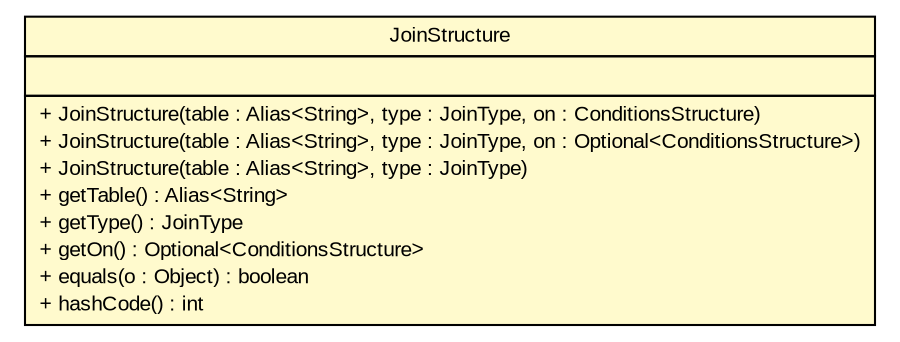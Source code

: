 #!/usr/local/bin/dot
#
# Class diagram 
# Generated by UMLGraph version R5_6 (http://www.umlgraph.org/)
#

digraph G {
	edge [fontname="arial",fontsize=10,labelfontname="arial",labelfontsize=10];
	node [fontname="arial",fontsize=10,shape=plaintext];
	nodesep=0.25;
	ranksep=0.5;
	// br.gov.to.sefaz.persistence.query.structure.select.join.JoinStructure
	c12420 [label=<<table title="br.gov.to.sefaz.persistence.query.structure.select.join.JoinStructure" border="0" cellborder="1" cellspacing="0" cellpadding="2" port="p" bgcolor="lemonChiffon" href="./JoinStructure.html">
		<tr><td><table border="0" cellspacing="0" cellpadding="1">
<tr><td align="center" balign="center"> JoinStructure </td></tr>
		</table></td></tr>
		<tr><td><table border="0" cellspacing="0" cellpadding="1">
<tr><td align="left" balign="left">  </td></tr>
		</table></td></tr>
		<tr><td><table border="0" cellspacing="0" cellpadding="1">
<tr><td align="left" balign="left"> + JoinStructure(table : Alias&lt;String&gt;, type : JoinType, on : ConditionsStructure) </td></tr>
<tr><td align="left" balign="left"> + JoinStructure(table : Alias&lt;String&gt;, type : JoinType, on : Optional&lt;ConditionsStructure&gt;) </td></tr>
<tr><td align="left" balign="left"> + JoinStructure(table : Alias&lt;String&gt;, type : JoinType) </td></tr>
<tr><td align="left" balign="left"> + getTable() : Alias&lt;String&gt; </td></tr>
<tr><td align="left" balign="left"> + getType() : JoinType </td></tr>
<tr><td align="left" balign="left"> + getOn() : Optional&lt;ConditionsStructure&gt; </td></tr>
<tr><td align="left" balign="left"> + equals(o : Object) : boolean </td></tr>
<tr><td align="left" balign="left"> + hashCode() : int </td></tr>
		</table></td></tr>
		</table>>, URL="./JoinStructure.html", fontname="arial", fontcolor="black", fontsize=10.0];
}


